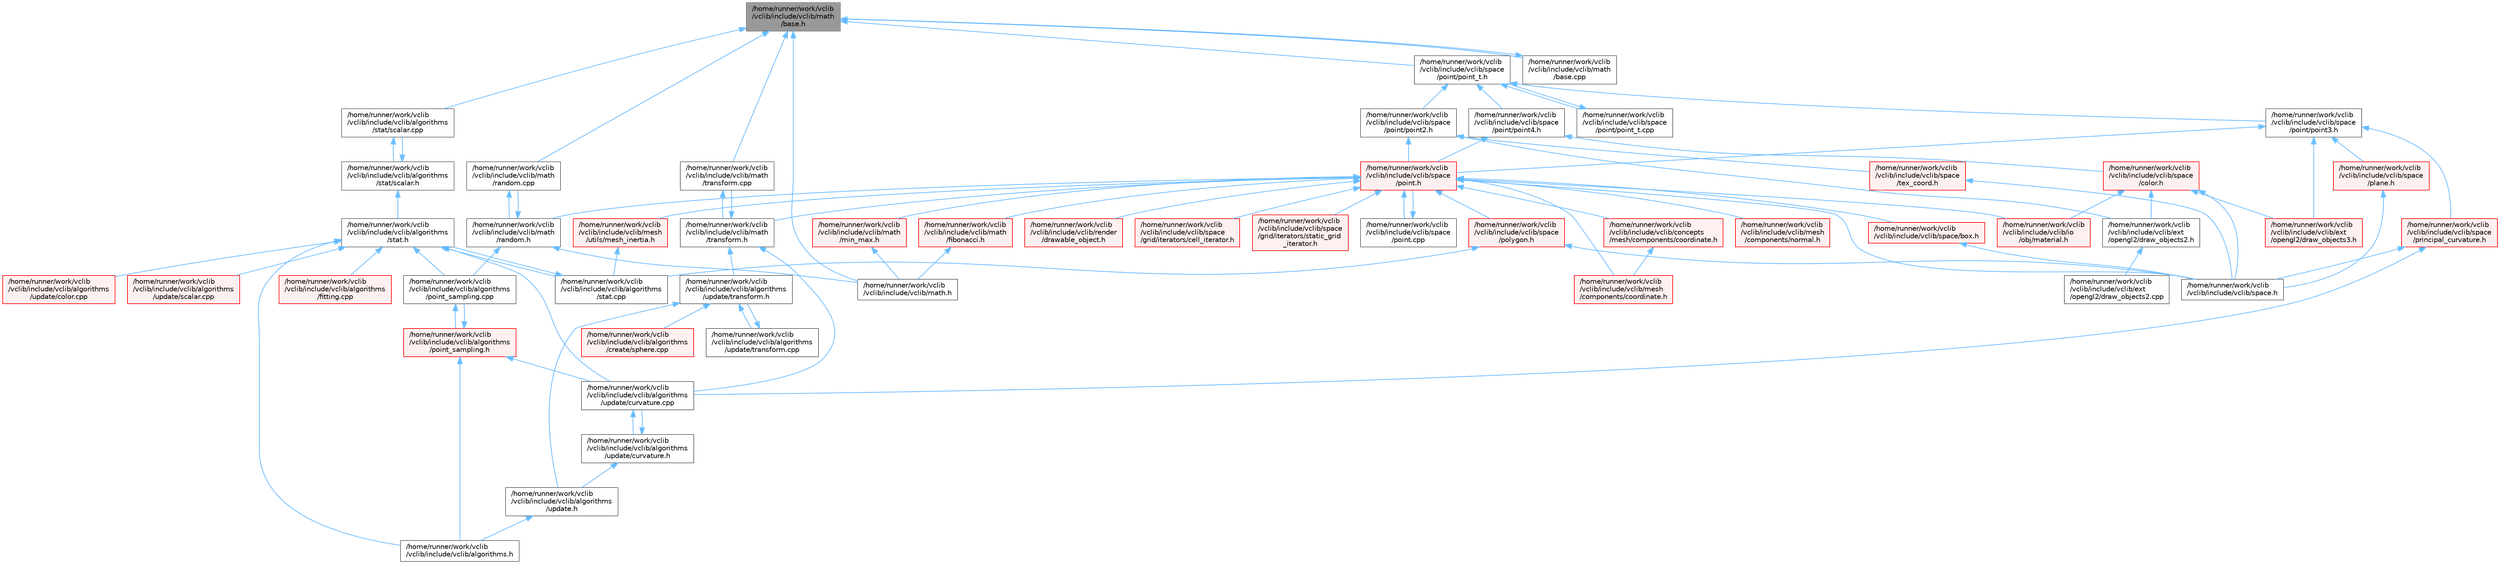 digraph "/home/runner/work/vclib/vclib/include/vclib/math/base.h"
{
 // LATEX_PDF_SIZE
  bgcolor="transparent";
  edge [fontname=Helvetica,fontsize=10,labelfontname=Helvetica,labelfontsize=10];
  node [fontname=Helvetica,fontsize=10,shape=box,height=0.2,width=0.4];
  Node1 [label="/home/runner/work/vclib\l/vclib/include/vclib/math\l/base.h",height=0.2,width=0.4,color="gray40", fillcolor="grey60", style="filled", fontcolor="black",tooltip=" "];
  Node1 -> Node2 [dir="back",color="steelblue1",style="solid"];
  Node2 [label="/home/runner/work/vclib\l/vclib/include/vclib/algorithms\l/stat/scalar.cpp",height=0.2,width=0.4,color="grey40", fillcolor="white", style="filled",URL="$algorithms_2stat_2scalar_8cpp.html",tooltip=" "];
  Node2 -> Node3 [dir="back",color="steelblue1",style="solid"];
  Node3 [label="/home/runner/work/vclib\l/vclib/include/vclib/algorithms\l/stat/scalar.h",height=0.2,width=0.4,color="grey40", fillcolor="white", style="filled",URL="$algorithms_2stat_2scalar_8h.html",tooltip=" "];
  Node3 -> Node4 [dir="back",color="steelblue1",style="solid"];
  Node4 [label="/home/runner/work/vclib\l/vclib/include/vclib/algorithms\l/stat.h",height=0.2,width=0.4,color="grey40", fillcolor="white", style="filled",URL="$stat_8h.html",tooltip=" "];
  Node4 -> Node5 [dir="back",color="steelblue1",style="solid"];
  Node5 [label="/home/runner/work/vclib\l/vclib/include/vclib/algorithms.h",height=0.2,width=0.4,color="grey40", fillcolor="white", style="filled",URL="$algorithms_8h.html",tooltip=" "];
  Node4 -> Node6 [dir="back",color="steelblue1",style="solid"];
  Node6 [label="/home/runner/work/vclib\l/vclib/include/vclib/algorithms\l/fitting.cpp",height=0.2,width=0.4,color="red", fillcolor="#FFF0F0", style="filled",URL="$fitting_8cpp.html",tooltip=" "];
  Node4 -> Node8 [dir="back",color="steelblue1",style="solid"];
  Node8 [label="/home/runner/work/vclib\l/vclib/include/vclib/algorithms\l/point_sampling.cpp",height=0.2,width=0.4,color="grey40", fillcolor="white", style="filled",URL="$point__sampling_8cpp.html",tooltip=" "];
  Node8 -> Node9 [dir="back",color="steelblue1",style="solid"];
  Node9 [label="/home/runner/work/vclib\l/vclib/include/vclib/algorithms\l/point_sampling.h",height=0.2,width=0.4,color="red", fillcolor="#FFF0F0", style="filled",URL="$point__sampling_8h.html",tooltip=" "];
  Node9 -> Node5 [dir="back",color="steelblue1",style="solid"];
  Node9 -> Node8 [dir="back",color="steelblue1",style="solid"];
  Node9 -> Node13 [dir="back",color="steelblue1",style="solid"];
  Node13 [label="/home/runner/work/vclib\l/vclib/include/vclib/algorithms\l/update/curvature.cpp",height=0.2,width=0.4,color="grey40", fillcolor="white", style="filled",URL="$curvature_8cpp.html",tooltip=" "];
  Node13 -> Node14 [dir="back",color="steelblue1",style="solid"];
  Node14 [label="/home/runner/work/vclib\l/vclib/include/vclib/algorithms\l/update/curvature.h",height=0.2,width=0.4,color="grey40", fillcolor="white", style="filled",URL="$curvature_8h.html",tooltip=" "];
  Node14 -> Node15 [dir="back",color="steelblue1",style="solid"];
  Node15 [label="/home/runner/work/vclib\l/vclib/include/vclib/algorithms\l/update.h",height=0.2,width=0.4,color="grey40", fillcolor="white", style="filled",URL="$update_8h.html",tooltip=" "];
  Node15 -> Node5 [dir="back",color="steelblue1",style="solid"];
  Node14 -> Node13 [dir="back",color="steelblue1",style="solid"];
  Node4 -> Node16 [dir="back",color="steelblue1",style="solid"];
  Node16 [label="/home/runner/work/vclib\l/vclib/include/vclib/algorithms\l/stat.cpp",height=0.2,width=0.4,color="grey40", fillcolor="white", style="filled",URL="$stat_8cpp.html",tooltip=" "];
  Node16 -> Node4 [dir="back",color="steelblue1",style="solid"];
  Node4 -> Node17 [dir="back",color="steelblue1",style="solid"];
  Node17 [label="/home/runner/work/vclib\l/vclib/include/vclib/algorithms\l/update/color.cpp",height=0.2,width=0.4,color="red", fillcolor="#FFF0F0", style="filled",URL="$algorithms_2update_2color_8cpp.html",tooltip=" "];
  Node4 -> Node13 [dir="back",color="steelblue1",style="solid"];
  Node4 -> Node19 [dir="back",color="steelblue1",style="solid"];
  Node19 [label="/home/runner/work/vclib\l/vclib/include/vclib/algorithms\l/update/scalar.cpp",height=0.2,width=0.4,color="red", fillcolor="#FFF0F0", style="filled",URL="$algorithms_2update_2scalar_8cpp.html",tooltip=" "];
  Node3 -> Node2 [dir="back",color="steelblue1",style="solid"];
  Node1 -> Node21 [dir="back",color="steelblue1",style="solid"];
  Node21 [label="/home/runner/work/vclib\l/vclib/include/vclib/math.h",height=0.2,width=0.4,color="grey40", fillcolor="white", style="filled",URL="$math_8h.html",tooltip=" "];
  Node1 -> Node22 [dir="back",color="steelblue1",style="solid"];
  Node22 [label="/home/runner/work/vclib\l/vclib/include/vclib/math\l/base.cpp",height=0.2,width=0.4,color="grey40", fillcolor="white", style="filled",URL="$base_8cpp.html",tooltip=" "];
  Node22 -> Node1 [dir="back",color="steelblue1",style="solid"];
  Node1 -> Node23 [dir="back",color="steelblue1",style="solid"];
  Node23 [label="/home/runner/work/vclib\l/vclib/include/vclib/math\l/random.cpp",height=0.2,width=0.4,color="grey40", fillcolor="white", style="filled",URL="$random_8cpp.html",tooltip=" "];
  Node23 -> Node24 [dir="back",color="steelblue1",style="solid"];
  Node24 [label="/home/runner/work/vclib\l/vclib/include/vclib/math\l/random.h",height=0.2,width=0.4,color="grey40", fillcolor="white", style="filled",URL="$random_8h.html",tooltip=" "];
  Node24 -> Node8 [dir="back",color="steelblue1",style="solid"];
  Node24 -> Node21 [dir="back",color="steelblue1",style="solid"];
  Node24 -> Node23 [dir="back",color="steelblue1",style="solid"];
  Node1 -> Node25 [dir="back",color="steelblue1",style="solid"];
  Node25 [label="/home/runner/work/vclib\l/vclib/include/vclib/math\l/transform.cpp",height=0.2,width=0.4,color="grey40", fillcolor="white", style="filled",URL="$math_2transform_8cpp.html",tooltip=" "];
  Node25 -> Node26 [dir="back",color="steelblue1",style="solid"];
  Node26 [label="/home/runner/work/vclib\l/vclib/include/vclib/math\l/transform.h",height=0.2,width=0.4,color="grey40", fillcolor="white", style="filled",URL="$math_2transform_8h.html",tooltip=" "];
  Node26 -> Node13 [dir="back",color="steelblue1",style="solid"];
  Node26 -> Node27 [dir="back",color="steelblue1",style="solid"];
  Node27 [label="/home/runner/work/vclib\l/vclib/include/vclib/algorithms\l/update/transform.h",height=0.2,width=0.4,color="grey40", fillcolor="white", style="filled",URL="$algorithms_2update_2transform_8h.html",tooltip=" "];
  Node27 -> Node28 [dir="back",color="steelblue1",style="solid"];
  Node28 [label="/home/runner/work/vclib\l/vclib/include/vclib/algorithms\l/create/sphere.cpp",height=0.2,width=0.4,color="red", fillcolor="#FFF0F0", style="filled",URL="$algorithms_2create_2sphere_8cpp.html",tooltip=" "];
  Node27 -> Node15 [dir="back",color="steelblue1",style="solid"];
  Node27 -> Node31 [dir="back",color="steelblue1",style="solid"];
  Node31 [label="/home/runner/work/vclib\l/vclib/include/vclib/algorithms\l/update/transform.cpp",height=0.2,width=0.4,color="grey40", fillcolor="white", style="filled",URL="$algorithms_2update_2transform_8cpp.html",tooltip=" "];
  Node31 -> Node27 [dir="back",color="steelblue1",style="solid"];
  Node26 -> Node25 [dir="back",color="steelblue1",style="solid"];
  Node1 -> Node32 [dir="back",color="steelblue1",style="solid"];
  Node32 [label="/home/runner/work/vclib\l/vclib/include/vclib/space\l/point/point_t.h",height=0.2,width=0.4,color="grey40", fillcolor="white", style="filled",URL="$point__t_8h.html",tooltip=" "];
  Node32 -> Node33 [dir="back",color="steelblue1",style="solid"];
  Node33 [label="/home/runner/work/vclib\l/vclib/include/vclib/space\l/point/point2.h",height=0.2,width=0.4,color="grey40", fillcolor="white", style="filled",URL="$point2_8h.html",tooltip=" "];
  Node33 -> Node34 [dir="back",color="steelblue1",style="solid"];
  Node34 [label="/home/runner/work/vclib\l/vclib/include/vclib/ext\l/opengl2/draw_objects2.h",height=0.2,width=0.4,color="grey40", fillcolor="white", style="filled",URL="$draw__objects2_8h.html",tooltip=" "];
  Node34 -> Node35 [dir="back",color="steelblue1",style="solid"];
  Node35 [label="/home/runner/work/vclib\l/vclib/include/vclib/ext\l/opengl2/draw_objects2.cpp",height=0.2,width=0.4,color="grey40", fillcolor="white", style="filled",URL="$draw__objects2_8cpp.html",tooltip=" "];
  Node33 -> Node36 [dir="back",color="steelblue1",style="solid"];
  Node36 [label="/home/runner/work/vclib\l/vclib/include/vclib/space\l/point.h",height=0.2,width=0.4,color="red", fillcolor="#FFF0F0", style="filled",URL="$space_2point_8h.html",tooltip=" "];
  Node36 -> Node37 [dir="back",color="steelblue1",style="solid"];
  Node37 [label="/home/runner/work/vclib\l/vclib/include/vclib/concepts\l/mesh/components/coordinate.h",height=0.2,width=0.4,color="red", fillcolor="#FFF0F0", style="filled",URL="$concepts_2mesh_2components_2coordinate_8h.html",tooltip=" "];
  Node37 -> Node227 [dir="back",color="steelblue1",style="solid"];
  Node227 [label="/home/runner/work/vclib\l/vclib/include/vclib/mesh\l/components/coordinate.h",height=0.2,width=0.4,color="red", fillcolor="#FFF0F0", style="filled",URL="$mesh_2components_2coordinate_8h.html",tooltip=" "];
  Node36 -> Node230 [dir="back",color="steelblue1",style="solid"];
  Node230 [label="/home/runner/work/vclib\l/vclib/include/vclib/io\l/obj/material.h",height=0.2,width=0.4,color="red", fillcolor="#FFF0F0", style="filled",URL="$material_8h.html",tooltip=" "];
  Node36 -> Node232 [dir="back",color="steelblue1",style="solid"];
  Node232 [label="/home/runner/work/vclib\l/vclib/include/vclib/math\l/fibonacci.h",height=0.2,width=0.4,color="red", fillcolor="#FFF0F0", style="filled",URL="$fibonacci_8h.html",tooltip=" "];
  Node232 -> Node21 [dir="back",color="steelblue1",style="solid"];
  Node36 -> Node234 [dir="back",color="steelblue1",style="solid"];
  Node234 [label="/home/runner/work/vclib\l/vclib/include/vclib/math\l/min_max.h",height=0.2,width=0.4,color="red", fillcolor="#FFF0F0", style="filled",URL="$min__max_8h.html",tooltip=" "];
  Node234 -> Node21 [dir="back",color="steelblue1",style="solid"];
  Node36 -> Node24 [dir="back",color="steelblue1",style="solid"];
  Node36 -> Node26 [dir="back",color="steelblue1",style="solid"];
  Node36 -> Node227 [dir="back",color="steelblue1",style="solid"];
  Node36 -> Node251 [dir="back",color="steelblue1",style="solid"];
  Node251 [label="/home/runner/work/vclib\l/vclib/include/vclib/mesh\l/components/normal.h",height=0.2,width=0.4,color="red", fillcolor="#FFF0F0", style="filled",URL="$mesh_2components_2normal_8h.html",tooltip=" "];
  Node36 -> Node86 [dir="back",color="steelblue1",style="solid"];
  Node86 [label="/home/runner/work/vclib\l/vclib/include/vclib/mesh\l/utils/mesh_inertia.h",height=0.2,width=0.4,color="red", fillcolor="#FFF0F0", style="filled",URL="$mesh__inertia_8h.html",tooltip=" "];
  Node86 -> Node16 [dir="back",color="steelblue1",style="solid"];
  Node36 -> Node255 [dir="back",color="steelblue1",style="solid"];
  Node255 [label="/home/runner/work/vclib\l/vclib/include/vclib/render\l/drawable_object.h",height=0.2,width=0.4,color="red", fillcolor="#FFF0F0", style="filled",URL="$drawable__object_8h.html",tooltip=" "];
  Node36 -> Node53 [dir="back",color="steelblue1",style="solid"];
  Node53 [label="/home/runner/work/vclib\l/vclib/include/vclib/space.h",height=0.2,width=0.4,color="grey40", fillcolor="white", style="filled",URL="$space_8h.html",tooltip=" "];
  Node36 -> Node239 [dir="back",color="steelblue1",style="solid"];
  Node239 [label="/home/runner/work/vclib\l/vclib/include/vclib/space/box.h",height=0.2,width=0.4,color="red", fillcolor="#FFF0F0", style="filled",URL="$space_2box_8h.html",tooltip=" "];
  Node239 -> Node53 [dir="back",color="steelblue1",style="solid"];
  Node36 -> Node263 [dir="back",color="steelblue1",style="solid"];
  Node263 [label="/home/runner/work/vclib\l/vclib/include/vclib/space\l/grid/iterators/cell_iterator.h",height=0.2,width=0.4,color="red", fillcolor="#FFF0F0", style="filled",URL="$cell__iterator_8h.html",tooltip=" "];
  Node36 -> Node265 [dir="back",color="steelblue1",style="solid"];
  Node265 [label="/home/runner/work/vclib\l/vclib/include/vclib/space\l/grid/iterators/static_grid\l_iterator.h",height=0.2,width=0.4,color="red", fillcolor="#FFF0F0", style="filled",URL="$static__grid__iterator_8h.html",tooltip=" "];
  Node36 -> Node267 [dir="back",color="steelblue1",style="solid"];
  Node267 [label="/home/runner/work/vclib\l/vclib/include/vclib/space\l/point.cpp",height=0.2,width=0.4,color="grey40", fillcolor="white", style="filled",URL="$point_8cpp.html",tooltip=" "];
  Node267 -> Node36 [dir="back",color="steelblue1",style="solid"];
  Node36 -> Node219 [dir="back",color="steelblue1",style="solid"];
  Node219 [label="/home/runner/work/vclib\l/vclib/include/vclib/space\l/polygon.h",height=0.2,width=0.4,color="red", fillcolor="#FFF0F0", style="filled",URL="$space_2polygon_8h.html",tooltip=" "];
  Node219 -> Node16 [dir="back",color="steelblue1",style="solid"];
  Node219 -> Node53 [dir="back",color="steelblue1",style="solid"];
  Node33 -> Node276 [dir="back",color="steelblue1",style="solid"];
  Node276 [label="/home/runner/work/vclib\l/vclib/include/vclib/space\l/tex_coord.h",height=0.2,width=0.4,color="red", fillcolor="#FFF0F0", style="filled",URL="$space_2tex__coord_8h.html",tooltip=" "];
  Node276 -> Node53 [dir="back",color="steelblue1",style="solid"];
  Node32 -> Node285 [dir="back",color="steelblue1",style="solid"];
  Node285 [label="/home/runner/work/vclib\l/vclib/include/vclib/space\l/point/point3.h",height=0.2,width=0.4,color="grey40", fillcolor="white", style="filled",URL="$point3_8h.html",tooltip=" "];
  Node285 -> Node286 [dir="back",color="steelblue1",style="solid"];
  Node286 [label="/home/runner/work/vclib\l/vclib/include/vclib/ext\l/opengl2/draw_objects3.h",height=0.2,width=0.4,color="red", fillcolor="#FFF0F0", style="filled",URL="$draw__objects3_8h.html",tooltip=" "];
  Node285 -> Node288 [dir="back",color="steelblue1",style="solid"];
  Node288 [label="/home/runner/work/vclib\l/vclib/include/vclib/space\l/plane.h",height=0.2,width=0.4,color="red", fillcolor="#FFF0F0", style="filled",URL="$space_2plane_8h.html",tooltip=" "];
  Node288 -> Node53 [dir="back",color="steelblue1",style="solid"];
  Node285 -> Node36 [dir="back",color="steelblue1",style="solid"];
  Node285 -> Node290 [dir="back",color="steelblue1",style="solid"];
  Node290 [label="/home/runner/work/vclib\l/vclib/include/vclib/space\l/principal_curvature.h",height=0.2,width=0.4,color="red", fillcolor="#FFF0F0", style="filled",URL="$space_2principal__curvature_8h.html",tooltip=" "];
  Node290 -> Node13 [dir="back",color="steelblue1",style="solid"];
  Node290 -> Node53 [dir="back",color="steelblue1",style="solid"];
  Node32 -> Node294 [dir="back",color="steelblue1",style="solid"];
  Node294 [label="/home/runner/work/vclib\l/vclib/include/vclib/space\l/point/point4.h",height=0.2,width=0.4,color="grey40", fillcolor="white", style="filled",URL="$point4_8h.html",tooltip=" "];
  Node294 -> Node295 [dir="back",color="steelblue1",style="solid"];
  Node295 [label="/home/runner/work/vclib\l/vclib/include/vclib/space\l/color.h",height=0.2,width=0.4,color="red", fillcolor="#FFF0F0", style="filled",URL="$space_2color_8h.html",tooltip=" "];
  Node295 -> Node34 [dir="back",color="steelblue1",style="solid"];
  Node295 -> Node286 [dir="back",color="steelblue1",style="solid"];
  Node295 -> Node230 [dir="back",color="steelblue1",style="solid"];
  Node295 -> Node53 [dir="back",color="steelblue1",style="solid"];
  Node294 -> Node36 [dir="back",color="steelblue1",style="solid"];
  Node32 -> Node308 [dir="back",color="steelblue1",style="solid"];
  Node308 [label="/home/runner/work/vclib\l/vclib/include/vclib/space\l/point/point_t.cpp",height=0.2,width=0.4,color="grey40", fillcolor="white", style="filled",URL="$point__t_8cpp.html",tooltip=" "];
  Node308 -> Node32 [dir="back",color="steelblue1",style="solid"];
}
